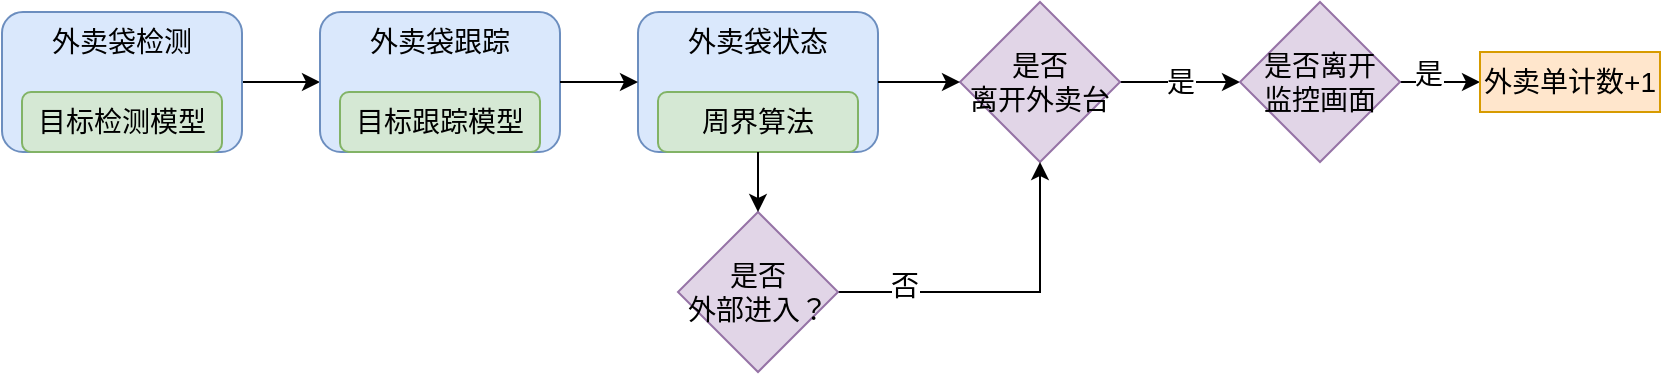 <mxfile version="22.1.7" type="github">
  <diagram name="Page-1" id="K4XJB-IpsWxvWA9TmqX1">
    <mxGraphModel dx="1728" dy="958" grid="1" gridSize="10" guides="1" tooltips="1" connect="1" arrows="1" fold="1" page="1" pageScale="1" pageWidth="850" pageHeight="1100" math="0" shadow="0">
      <root>
        <mxCell id="0" />
        <mxCell id="1" parent="0" />
        <mxCell id="XLcnuakk06AnYE1t6LQo-16" value="" style="edgeStyle=orthogonalEdgeStyle;rounded=0;orthogonalLoop=1;jettySize=auto;html=1;entryX=0;entryY=0.5;entryDx=0;entryDy=0;fontSize=14;" edge="1" parent="1" source="XLcnuakk06AnYE1t6LQo-1" target="XLcnuakk06AnYE1t6LQo-12">
          <mxGeometry relative="1" as="geometry">
            <mxPoint x="231" y="285" as="targetPoint" />
          </mxGeometry>
        </mxCell>
        <mxCell id="XLcnuakk06AnYE1t6LQo-1" value="" style="rounded=1;whiteSpace=wrap;html=1;fillColor=#dae8fc;strokeColor=#6c8ebf;fontSize=14;" vertex="1" parent="1">
          <mxGeometry x="61" y="250" width="120" height="70" as="geometry" />
        </mxCell>
        <mxCell id="XLcnuakk06AnYE1t6LQo-24" value="是" style="edgeStyle=orthogonalEdgeStyle;rounded=0;orthogonalLoop=1;jettySize=auto;html=1;fontSize=14;" edge="1" parent="1" source="XLcnuakk06AnYE1t6LQo-4" target="XLcnuakk06AnYE1t6LQo-23">
          <mxGeometry relative="1" as="geometry" />
        </mxCell>
        <mxCell id="XLcnuakk06AnYE1t6LQo-4" value="是否&lt;br style=&quot;font-size: 14px;&quot;&gt;离开外卖台" style="rhombus;whiteSpace=wrap;html=1;fillColor=#e1d5e7;strokeColor=#9673a6;fontSize=14;" vertex="1" parent="1">
          <mxGeometry x="540" y="245" width="80" height="80" as="geometry" />
        </mxCell>
        <mxCell id="XLcnuakk06AnYE1t6LQo-8" value="目标检测模型" style="rounded=1;whiteSpace=wrap;html=1;fillColor=#d5e8d4;strokeColor=#82b366;fontSize=14;" vertex="1" parent="1">
          <mxGeometry x="71" y="290" width="100" height="30" as="geometry" />
        </mxCell>
        <mxCell id="XLcnuakk06AnYE1t6LQo-11" value="外卖袋检测" style="text;strokeColor=none;align=center;fillColor=none;html=1;verticalAlign=middle;whiteSpace=wrap;rounded=0;fontSize=14;" vertex="1" parent="1">
          <mxGeometry x="76" y="250" width="90" height="30" as="geometry" />
        </mxCell>
        <mxCell id="XLcnuakk06AnYE1t6LQo-15" value="" style="group;fontSize=14;" vertex="1" connectable="0" parent="1">
          <mxGeometry x="220" y="250" width="120" height="70" as="geometry" />
        </mxCell>
        <mxCell id="XLcnuakk06AnYE1t6LQo-12" value="" style="rounded=1;whiteSpace=wrap;html=1;fillColor=#dae8fc;strokeColor=#6c8ebf;fontSize=14;" vertex="1" parent="XLcnuakk06AnYE1t6LQo-15">
          <mxGeometry width="120" height="70" as="geometry" />
        </mxCell>
        <mxCell id="XLcnuakk06AnYE1t6LQo-13" value="目标跟踪模型" style="rounded=1;whiteSpace=wrap;html=1;fillColor=#d5e8d4;strokeColor=#82b366;fontSize=14;" vertex="1" parent="XLcnuakk06AnYE1t6LQo-15">
          <mxGeometry x="10" y="40" width="100" height="30" as="geometry" />
        </mxCell>
        <mxCell id="XLcnuakk06AnYE1t6LQo-14" value="外卖袋跟踪" style="text;strokeColor=none;align=center;fillColor=none;html=1;verticalAlign=middle;whiteSpace=wrap;rounded=0;fontSize=14;" vertex="1" parent="XLcnuakk06AnYE1t6LQo-15">
          <mxGeometry x="15" width="90" height="30" as="geometry" />
        </mxCell>
        <mxCell id="XLcnuakk06AnYE1t6LQo-17" value="" style="group;fontSize=14;" vertex="1" connectable="0" parent="1">
          <mxGeometry x="379" y="250" width="120" height="70" as="geometry" />
        </mxCell>
        <mxCell id="XLcnuakk06AnYE1t6LQo-18" value="" style="rounded=1;whiteSpace=wrap;html=1;fillColor=#dae8fc;strokeColor=#6c8ebf;fontSize=14;" vertex="1" parent="XLcnuakk06AnYE1t6LQo-17">
          <mxGeometry width="120" height="70" as="geometry" />
        </mxCell>
        <mxCell id="XLcnuakk06AnYE1t6LQo-19" value="周界算法" style="rounded=1;whiteSpace=wrap;html=1;fillColor=#d5e8d4;strokeColor=#82b366;fontSize=14;" vertex="1" parent="XLcnuakk06AnYE1t6LQo-17">
          <mxGeometry x="10" y="40" width="100" height="30" as="geometry" />
        </mxCell>
        <mxCell id="XLcnuakk06AnYE1t6LQo-20" value="外卖袋状态" style="text;strokeColor=none;align=center;fillColor=none;html=1;verticalAlign=middle;whiteSpace=wrap;rounded=0;fontSize=14;" vertex="1" parent="XLcnuakk06AnYE1t6LQo-17">
          <mxGeometry x="15" width="90" height="30" as="geometry" />
        </mxCell>
        <mxCell id="XLcnuakk06AnYE1t6LQo-21" value="" style="edgeStyle=orthogonalEdgeStyle;rounded=0;orthogonalLoop=1;jettySize=auto;html=1;entryX=0;entryY=0.5;entryDx=0;entryDy=0;exitX=1;exitY=0.5;exitDx=0;exitDy=0;fontSize=14;" edge="1" parent="1" source="XLcnuakk06AnYE1t6LQo-12" target="XLcnuakk06AnYE1t6LQo-18">
          <mxGeometry relative="1" as="geometry">
            <mxPoint x="329" y="285" as="sourcePoint" />
          </mxGeometry>
        </mxCell>
        <mxCell id="XLcnuakk06AnYE1t6LQo-22" value="" style="edgeStyle=orthogonalEdgeStyle;rounded=0;orthogonalLoop=1;jettySize=auto;html=1;fontSize=14;" edge="1" parent="1" source="XLcnuakk06AnYE1t6LQo-18" target="XLcnuakk06AnYE1t6LQo-4">
          <mxGeometry relative="1" as="geometry" />
        </mxCell>
        <mxCell id="XLcnuakk06AnYE1t6LQo-29" value="" style="edgeStyle=orthogonalEdgeStyle;rounded=0;orthogonalLoop=1;jettySize=auto;html=1;fontSize=14;" edge="1" parent="1" source="XLcnuakk06AnYE1t6LQo-23" target="XLcnuakk06AnYE1t6LQo-25">
          <mxGeometry relative="1" as="geometry" />
        </mxCell>
        <mxCell id="XLcnuakk06AnYE1t6LQo-30" value="是" style="edgeLabel;html=1;align=center;verticalAlign=middle;resizable=0;points=[];fontSize=14;" vertex="1" connectable="0" parent="XLcnuakk06AnYE1t6LQo-29">
          <mxGeometry x="-0.3" y="4" relative="1" as="geometry">
            <mxPoint as="offset" />
          </mxGeometry>
        </mxCell>
        <mxCell id="XLcnuakk06AnYE1t6LQo-23" value="是否离开&lt;br style=&quot;font-size: 14px;&quot;&gt;监控画面" style="rhombus;whiteSpace=wrap;html=1;fillColor=#e1d5e7;strokeColor=#9673a6;fontSize=14;" vertex="1" parent="1">
          <mxGeometry x="680" y="245" width="80" height="80" as="geometry" />
        </mxCell>
        <mxCell id="XLcnuakk06AnYE1t6LQo-25" value="外卖单计数+1" style="whiteSpace=wrap;html=1;fillColor=#ffe6cc;strokeColor=#d79b00;fontSize=14;" vertex="1" parent="1">
          <mxGeometry x="800" y="270" width="90" height="30" as="geometry" />
        </mxCell>
        <mxCell id="XLcnuakk06AnYE1t6LQo-34" value="" style="edgeStyle=orthogonalEdgeStyle;rounded=0;orthogonalLoop=1;jettySize=auto;html=1;entryX=0.5;entryY=1;entryDx=0;entryDy=0;fontSize=14;" edge="1" parent="1" source="XLcnuakk06AnYE1t6LQo-31" target="XLcnuakk06AnYE1t6LQo-4">
          <mxGeometry relative="1" as="geometry" />
        </mxCell>
        <mxCell id="XLcnuakk06AnYE1t6LQo-35" value="否" style="edgeLabel;html=1;align=center;verticalAlign=middle;resizable=0;points=[];fontSize=14;" vertex="1" connectable="0" parent="XLcnuakk06AnYE1t6LQo-34">
          <mxGeometry x="-0.602" y="3" relative="1" as="geometry">
            <mxPoint as="offset" />
          </mxGeometry>
        </mxCell>
        <mxCell id="XLcnuakk06AnYE1t6LQo-31" value="是否&lt;br style=&quot;font-size: 14px;&quot;&gt;外部进入？" style="rhombus;whiteSpace=wrap;html=1;fillColor=#e1d5e7;strokeColor=#9673a6;fontSize=14;" vertex="1" parent="1">
          <mxGeometry x="399" y="350" width="80" height="80" as="geometry" />
        </mxCell>
        <mxCell id="XLcnuakk06AnYE1t6LQo-32" value="" style="edgeStyle=orthogonalEdgeStyle;rounded=0;orthogonalLoop=1;jettySize=auto;html=1;fontSize=14;" edge="1" parent="1" source="XLcnuakk06AnYE1t6LQo-19" target="XLcnuakk06AnYE1t6LQo-31">
          <mxGeometry relative="1" as="geometry" />
        </mxCell>
      </root>
    </mxGraphModel>
  </diagram>
</mxfile>

